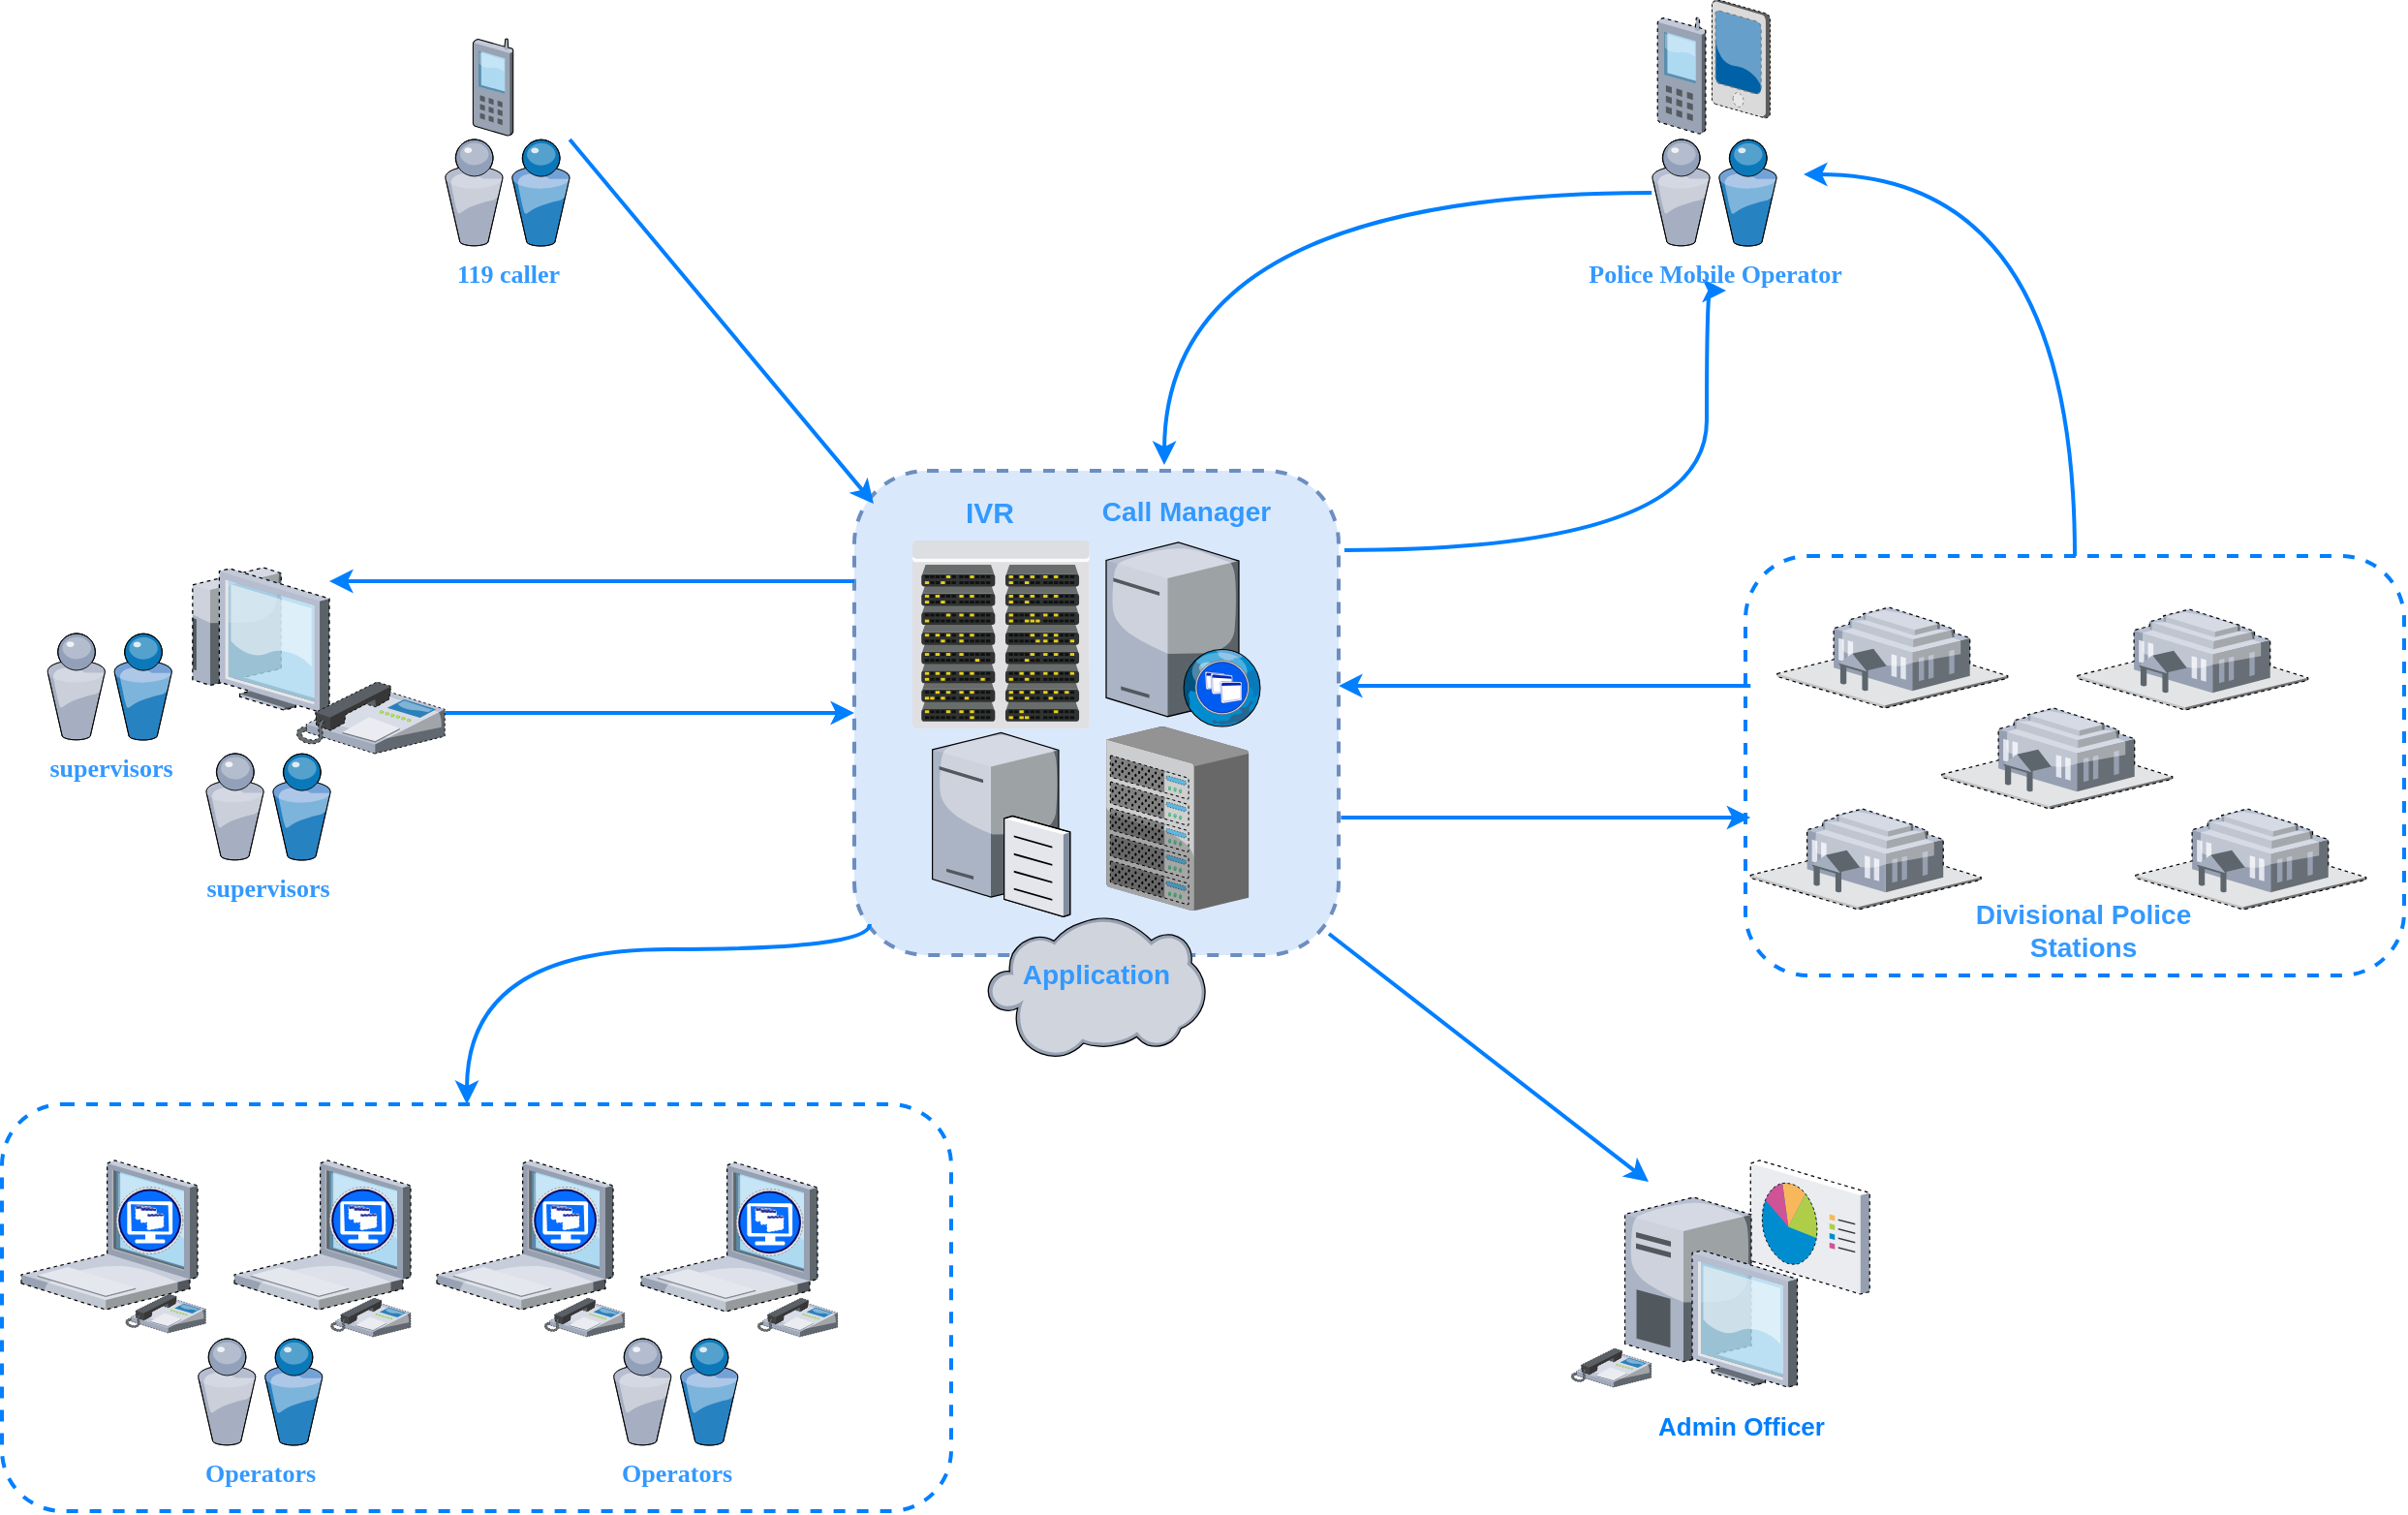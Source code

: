 <mxfile version="13.5.8" type="device"><diagram name="Page-1" id="822b0af5-4adb-64df-f703-e8dfc1f81529"><mxGraphModel dx="1422" dy="794" grid="1" gridSize="10" guides="1" tooltips="1" connect="1" arrows="1" fold="1" page="1" pageScale="1" pageWidth="1100" pageHeight="850" math="0" shadow="0"><root><mxCell id="0"/><mxCell id="1" parent="0"/><mxCell id="gbQOCRaBtZ5Xk_whmbIu-21" value="" style="whiteSpace=wrap;html=1;aspect=fixed;dashed=1;strokeWidth=2;fillColor=#dae8fc;strokeColor=#6c8ebf;rounded=1;" vertex="1" parent="1"><mxGeometry x="480" y="273" width="250" height="250" as="geometry"/></mxCell><mxCell id="gbQOCRaBtZ5Xk_whmbIu-88" value="" style="rounded=1;whiteSpace=wrap;html=1;dashed=1;strokeWidth=2;strokeColor=#007FFF;" vertex="1" parent="1"><mxGeometry x="40" y="600" width="490" height="210" as="geometry"/></mxCell><mxCell id="gbQOCRaBtZ5Xk_whmbIu-92" style="edgeStyle=orthogonalEdgeStyle;curved=1;sketch=0;orthogonalLoop=1;jettySize=auto;html=1;strokeColor=#007FFF;strokeWidth=2;" edge="1" parent="1" source="gbQOCRaBtZ5Xk_whmbIu-86"><mxGeometry relative="1" as="geometry"><mxPoint x="970" y="120" as="targetPoint"/><Array as="points"><mxPoint x="1110" y="120"/></Array></mxGeometry></mxCell><mxCell id="gbQOCRaBtZ5Xk_whmbIu-86" value="" style="rounded=1;whiteSpace=wrap;html=1;dashed=1;strokeWidth=2;strokeColor=#007FFF;" vertex="1" parent="1"><mxGeometry x="940" y="317" width="340" height="216.5" as="geometry"/></mxCell><mxCell id="gbQOCRaBtZ5Xk_whmbIu-77" style="edgeStyle=orthogonalEdgeStyle;orthogonalLoop=1;jettySize=auto;html=1;curved=1;strokeWidth=2;exitX=1.012;exitY=0.164;exitDx=0;exitDy=0;exitPerimeter=0;strokeColor=#007FFF;" edge="1" parent="1" source="gbQOCRaBtZ5Xk_whmbIu-21"><mxGeometry relative="1" as="geometry"><mxPoint x="930" y="180" as="targetPoint"/><Array as="points"><mxPoint x="920" y="314"/><mxPoint x="920" y="180"/></Array></mxGeometry></mxCell><mxCell id="gbQOCRaBtZ5Xk_whmbIu-78" style="edgeStyle=orthogonalEdgeStyle;curved=1;orthogonalLoop=1;jettySize=auto;html=1;strokeWidth=2;strokeColor=#007FFF;" edge="1" parent="1" source="gbQOCRaBtZ5Xk_whmbIu-21" target="gbQOCRaBtZ5Xk_whmbIu-41"><mxGeometry relative="1" as="geometry"><Array as="points"><mxPoint x="310" y="330"/><mxPoint x="310" y="330"/></Array></mxGeometry></mxCell><mxCell id="gbQOCRaBtZ5Xk_whmbIu-79" style="edgeStyle=orthogonalEdgeStyle;curved=1;orthogonalLoop=1;jettySize=auto;html=1;strokeWidth=2;strokeColor=#007FFF;exitX=0.032;exitY=0.936;exitDx=0;exitDy=0;exitPerimeter=0;" edge="1" parent="1" source="gbQOCRaBtZ5Xk_whmbIu-21"><mxGeometry relative="1" as="geometry"><mxPoint x="280" y="600" as="targetPoint"/><Array as="points"><mxPoint x="488" y="520"/><mxPoint x="280" y="520"/></Array></mxGeometry></mxCell><mxCell id="7d933b09d9755ecc-5" value="" style="verticalLabelPosition=bottom;aspect=fixed;html=1;verticalAlign=top;strokeColor=none;shape=mxgraph.citrix.file_server;rounded=0;shadow=0;comic=0;fontFamily=Verdana;" parent="1" vertex="1"><mxGeometry x="520.31" y="406" width="71" height="97" as="geometry"/></mxCell><mxCell id="7d933b09d9755ecc-6" value="&lt;font color=&quot;#3399ff&quot; style=&quot;font-size: 13px&quot;&gt;&lt;b&gt;Operators&lt;/b&gt;&lt;/font&gt;" style="verticalLabelPosition=bottom;aspect=fixed;html=1;verticalAlign=top;strokeColor=none;shape=mxgraph.citrix.users;rounded=0;shadow=0;comic=0;fontFamily=Verdana;" parent="1" vertex="1"><mxGeometry x="141" y="721" width="64.5" height="55" as="geometry"/></mxCell><mxCell id="7d933b09d9755ecc-16" value="&lt;font color=&quot;#3399ff&quot; size=&quot;1&quot;&gt;&lt;b style=&quot;font-size: 13px&quot;&gt;supervisors&lt;/b&gt;&lt;/font&gt;" style="verticalLabelPosition=bottom;aspect=fixed;html=1;verticalAlign=top;strokeColor=none;shape=mxgraph.citrix.users;rounded=0;shadow=0;comic=0;fontFamily=Verdana;" parent="1" vertex="1"><mxGeometry x="63.25" y="357" width="64.5" height="55" as="geometry"/></mxCell><mxCell id="gbQOCRaBtZ5Xk_whmbIu-11" value="" style="verticalLabelPosition=bottom;aspect=fixed;html=1;verticalAlign=top;strokeColor=none;align=center;outlineConnect=0;shape=mxgraph.citrix.cell_phone;" vertex="1" parent="1"><mxGeometry x="283.08" y="50" width="20.83" height="50" as="geometry"/></mxCell><mxCell id="gbQOCRaBtZ5Xk_whmbIu-19" value="" style="verticalLabelPosition=bottom;aspect=fixed;html=1;verticalAlign=top;strokeColor=none;align=center;outlineConnect=0;shape=mxgraph.citrix.datacenter;" vertex="1" parent="1"><mxGeometry x="510" y="309" width="91.61" height="97" as="geometry"/></mxCell><mxCell id="gbQOCRaBtZ5Xk_whmbIu-20" value="" style="verticalLabelPosition=bottom;aspect=fixed;html=1;verticalAlign=top;strokeColor=none;align=center;outlineConnect=0;shape=mxgraph.citrix.xenapp_web;" vertex="1" parent="1"><mxGeometry x="610" y="310" width="80.22" height="95" as="geometry"/></mxCell><mxCell id="gbQOCRaBtZ5Xk_whmbIu-22" value="&lt;font color=&quot;#3399ff&quot; style=&quot;font-size: 14px&quot;&gt;&lt;b&gt;Call Manager&lt;/b&gt;&lt;/font&gt;" style="text;html=1;strokeColor=none;fillColor=none;align=center;verticalAlign=middle;whiteSpace=wrap;rounded=0;" vertex="1" parent="1"><mxGeometry x="602.72" y="283.5" width="97.28" height="20" as="geometry"/></mxCell><mxCell id="gbQOCRaBtZ5Xk_whmbIu-23" value="&lt;b&gt;&lt;font style=&quot;font-size: 15px&quot; color=&quot;#3399ff&quot;&gt;IVR&lt;/font&gt;&lt;/b&gt;" style="text;html=1;strokeColor=none;fillColor=none;align=center;verticalAlign=middle;whiteSpace=wrap;rounded=0;" vertex="1" parent="1"><mxGeometry x="530" y="283.5" width="40" height="20" as="geometry"/></mxCell><mxCell id="gbQOCRaBtZ5Xk_whmbIu-24" value="" style="verticalLabelPosition=bottom;aspect=fixed;html=1;verticalAlign=top;strokeColor=none;align=center;outlineConnect=0;shape=mxgraph.citrix.cloud;" vertex="1" parent="1"><mxGeometry x="548.75" y="503" width="112.5" height="73.42" as="geometry"/></mxCell><mxCell id="gbQOCRaBtZ5Xk_whmbIu-26" value="&lt;b&gt;&lt;font style=&quot;font-size: 14px&quot; color=&quot;#3399ff&quot;&gt;Application&lt;/font&gt;&lt;/b&gt;" style="text;html=1;strokeColor=none;fillColor=none;align=center;verticalAlign=middle;whiteSpace=wrap;rounded=0;" vertex="1" parent="1"><mxGeometry x="585" y="523" width="40" height="20" as="geometry"/></mxCell><mxCell id="gbQOCRaBtZ5Xk_whmbIu-28" value="&lt;font color=&quot;#3399ff&quot;&gt;&lt;span style=&quot;font-size: 13px&quot;&gt;&lt;b&gt;119 caller&lt;/b&gt;&lt;/span&gt;&lt;/font&gt;" style="verticalLabelPosition=bottom;aspect=fixed;html=1;verticalAlign=top;strokeColor=none;shape=mxgraph.citrix.users;rounded=0;shadow=0;comic=0;fontFamily=Verdana;" vertex="1" parent="1"><mxGeometry x="268.58" y="102" width="64.5" height="55" as="geometry"/></mxCell><mxCell id="gbQOCRaBtZ5Xk_whmbIu-30" value="" style="verticalLabelPosition=bottom;aspect=fixed;html=1;verticalAlign=top;strokeColor=none;align=center;outlineConnect=0;shape=mxgraph.citrix.xenclient;dashed=1;" vertex="1" parent="1"><mxGeometry x="50" y="629" width="91" height="77" as="geometry"/></mxCell><mxCell id="gbQOCRaBtZ5Xk_whmbIu-31" value="" style="verticalLabelPosition=bottom;aspect=fixed;html=1;verticalAlign=top;strokeColor=none;align=center;outlineConnect=0;shape=mxgraph.citrix.xenclient;dashed=1;" vertex="1" parent="1"><mxGeometry x="160" y="629" width="91" height="77" as="geometry"/></mxCell><mxCell id="gbQOCRaBtZ5Xk_whmbIu-32" value="" style="verticalLabelPosition=bottom;aspect=fixed;html=1;verticalAlign=top;strokeColor=none;align=center;outlineConnect=0;shape=mxgraph.citrix.xenclient;dashed=1;" vertex="1" parent="1"><mxGeometry x="264.5" y="629" width="91" height="77" as="geometry"/></mxCell><mxCell id="gbQOCRaBtZ5Xk_whmbIu-33" value="" style="verticalLabelPosition=bottom;aspect=fixed;html=1;verticalAlign=top;strokeColor=none;align=center;outlineConnect=0;shape=mxgraph.citrix.xenclient;dashed=1;" vertex="1" parent="1"><mxGeometry x="370" y="630" width="91" height="77" as="geometry"/></mxCell><mxCell id="gbQOCRaBtZ5Xk_whmbIu-34" value="&lt;font color=&quot;#3399ff&quot; size=&quot;1&quot;&gt;&lt;b style=&quot;font-size: 13px&quot;&gt;Operators&lt;/b&gt;&lt;/font&gt;" style="verticalLabelPosition=bottom;aspect=fixed;html=1;verticalAlign=top;strokeColor=none;shape=mxgraph.citrix.users;rounded=0;shadow=0;comic=0;fontFamily=Verdana;" vertex="1" parent="1"><mxGeometry x="355.5" y="721" width="64.5" height="55" as="geometry"/></mxCell><mxCell id="gbQOCRaBtZ5Xk_whmbIu-35" value="" style="verticalLabelPosition=bottom;aspect=fixed;html=1;verticalAlign=top;strokeColor=none;align=center;outlineConnect=0;shape=mxgraph.citrix.government;dashed=1;" vertex="1" parent="1"><mxGeometry x="956.38" y="343.5" width="119" height="52" as="geometry"/></mxCell><mxCell id="gbQOCRaBtZ5Xk_whmbIu-36" value="" style="verticalLabelPosition=bottom;aspect=fixed;html=1;verticalAlign=top;strokeColor=none;align=center;outlineConnect=0;shape=mxgraph.citrix.government;dashed=1;" vertex="1" parent="1"><mxGeometry x="1041.38" y="395.5" width="119" height="52" as="geometry"/></mxCell><mxCell id="gbQOCRaBtZ5Xk_whmbIu-37" value="" style="verticalLabelPosition=bottom;aspect=fixed;html=1;verticalAlign=top;strokeColor=none;align=center;outlineConnect=0;shape=mxgraph.citrix.government;dashed=1;" vertex="1" parent="1"><mxGeometry x="1111.38" y="344.5" width="119" height="52" as="geometry"/></mxCell><mxCell id="gbQOCRaBtZ5Xk_whmbIu-38" value="" style="verticalLabelPosition=bottom;aspect=fixed;html=1;verticalAlign=top;strokeColor=none;align=center;outlineConnect=0;shape=mxgraph.citrix.government;dashed=1;" vertex="1" parent="1"><mxGeometry x="942.63" y="447.5" width="119" height="52" as="geometry"/></mxCell><mxCell id="gbQOCRaBtZ5Xk_whmbIu-39" value="" style="verticalLabelPosition=bottom;aspect=fixed;html=1;verticalAlign=top;strokeColor=none;align=center;outlineConnect=0;shape=mxgraph.citrix.government;dashed=1;" vertex="1" parent="1"><mxGeometry x="1141.38" y="447.5" width="119" height="52" as="geometry"/></mxCell><mxCell id="gbQOCRaBtZ5Xk_whmbIu-41" value="" style="verticalLabelPosition=bottom;aspect=fixed;html=1;verticalAlign=top;strokeColor=none;align=center;outlineConnect=0;shape=mxgraph.citrix.thin_client;dashed=1;" vertex="1" parent="1"><mxGeometry x="134.5" y="323" width="74.5" height="74.5" as="geometry"/></mxCell><mxCell id="gbQOCRaBtZ5Xk_whmbIu-42" value="&lt;font color=&quot;#3399ff&quot; size=&quot;1&quot;&gt;&lt;b style=&quot;font-size: 13px&quot;&gt;supervisors&lt;/b&gt;&lt;/font&gt;" style="verticalLabelPosition=bottom;aspect=fixed;html=1;verticalAlign=top;strokeColor=none;shape=mxgraph.citrix.users;rounded=0;shadow=0;comic=0;fontFamily=Verdana;" vertex="1" parent="1"><mxGeometry x="145.15" y="419" width="64.5" height="55" as="geometry"/></mxCell><mxCell id="gbQOCRaBtZ5Xk_whmbIu-43" value="&lt;font color=&quot;#3399ff&quot; size=&quot;1&quot;&gt;&lt;b style=&quot;font-size: 14px&quot;&gt;Divisional Police Stations&lt;/b&gt;&lt;/font&gt;" style="text;html=1;strokeColor=none;fillColor=none;align=center;verticalAlign=middle;whiteSpace=wrap;rounded=0;dashed=1;" vertex="1" parent="1"><mxGeometry x="1041.38" y="499.5" width="147.25" height="20" as="geometry"/></mxCell><mxCell id="gbQOCRaBtZ5Xk_whmbIu-44" value="" style="verticalLabelPosition=bottom;aspect=fixed;html=1;verticalAlign=top;strokeColor=none;align=center;outlineConnect=0;shape=mxgraph.citrix.ip_phone;dashed=1;" vertex="1" parent="1"><mxGeometry x="850" y="726" width="41.35" height="20" as="geometry"/></mxCell><mxCell id="gbQOCRaBtZ5Xk_whmbIu-45" value="" style="verticalLabelPosition=bottom;aspect=fixed;html=1;verticalAlign=top;strokeColor=none;align=center;outlineConnect=0;shape=mxgraph.citrix.ip_phone;dashed=1;" vertex="1" parent="1"><mxGeometry x="209.65" y="700" width="41.35" height="20" as="geometry"/></mxCell><mxCell id="gbQOCRaBtZ5Xk_whmbIu-46" value="" style="verticalLabelPosition=bottom;aspect=fixed;html=1;verticalAlign=top;strokeColor=none;align=center;outlineConnect=0;shape=mxgraph.citrix.ip_phone;dashed=1;" vertex="1" parent="1"><mxGeometry x="320" y="700" width="41.35" height="20" as="geometry"/></mxCell><mxCell id="gbQOCRaBtZ5Xk_whmbIu-47" value="" style="verticalLabelPosition=bottom;aspect=fixed;html=1;verticalAlign=top;strokeColor=none;align=center;outlineConnect=0;shape=mxgraph.citrix.ip_phone;dashed=1;" vertex="1" parent="1"><mxGeometry x="430" y="700" width="41.35" height="20" as="geometry"/></mxCell><mxCell id="gbQOCRaBtZ5Xk_whmbIu-82" style="edgeStyle=orthogonalEdgeStyle;curved=1;orthogonalLoop=1;jettySize=auto;html=1;entryX=0;entryY=0.5;entryDx=0;entryDy=0;strokeWidth=2;strokeColor=#007FFF;" edge="1" parent="1" source="gbQOCRaBtZ5Xk_whmbIu-48" target="gbQOCRaBtZ5Xk_whmbIu-21"><mxGeometry relative="1" as="geometry"><Array as="points"><mxPoint x="320" y="398"/><mxPoint x="320" y="398"/></Array></mxGeometry></mxCell><mxCell id="gbQOCRaBtZ5Xk_whmbIu-48" value="" style="verticalLabelPosition=bottom;aspect=fixed;html=1;verticalAlign=top;strokeColor=none;align=center;outlineConnect=0;shape=mxgraph.citrix.ip_phone;dashed=1;" vertex="1" parent="1"><mxGeometry x="192.08" y="382" width="76.5" height="37" as="geometry"/></mxCell><mxCell id="gbQOCRaBtZ5Xk_whmbIu-56" value="" style="verticalLabelPosition=bottom;aspect=fixed;html=1;verticalAlign=top;strokeColor=none;align=center;outlineConnect=0;shape=mxgraph.citrix.chassis;dashed=1;" vertex="1" parent="1"><mxGeometry x="610" y="405" width="73.59" height="95" as="geometry"/></mxCell><mxCell id="gbQOCRaBtZ5Xk_whmbIu-76" style="edgeStyle=orthogonalEdgeStyle;curved=1;rounded=0;orthogonalLoop=1;jettySize=auto;html=1;strokeWidth=2;strokeColor=#007FFF;" edge="1" parent="1" source="gbQOCRaBtZ5Xk_whmbIu-59"><mxGeometry relative="1" as="geometry"><mxPoint x="640" y="270" as="targetPoint"/></mxGeometry></mxCell><mxCell id="gbQOCRaBtZ5Xk_whmbIu-59" value="&lt;font color=&quot;#3399ff&quot;&gt;&lt;span style=&quot;font-size: 13px&quot;&gt;&lt;b&gt;Police Mobile Operator&lt;/b&gt;&lt;/span&gt;&lt;/font&gt;" style="verticalLabelPosition=bottom;aspect=fixed;html=1;verticalAlign=top;strokeColor=none;shape=mxgraph.citrix.users;rounded=0;shadow=0;comic=0;fontFamily=Verdana;" vertex="1" parent="1"><mxGeometry x="891.62" y="102" width="64.5" height="55" as="geometry"/></mxCell><mxCell id="gbQOCRaBtZ5Xk_whmbIu-60" value="" style="verticalLabelPosition=bottom;aspect=fixed;html=1;verticalAlign=top;strokeColor=none;align=center;outlineConnect=0;shape=mxgraph.citrix.reporting;dashed=1;" vertex="1" parent="1"><mxGeometry x="942.63" y="629" width="61.5" height="69" as="geometry"/></mxCell><mxCell id="gbQOCRaBtZ5Xk_whmbIu-61" value="" style="verticalLabelPosition=bottom;aspect=fixed;html=1;verticalAlign=top;strokeColor=none;align=center;outlineConnect=0;shape=mxgraph.citrix.pda;dashed=1;" vertex="1" parent="1"><mxGeometry x="922.75" y="30" width="30" height="61" as="geometry"/></mxCell><mxCell id="gbQOCRaBtZ5Xk_whmbIu-62" value="" style="verticalLabelPosition=bottom;aspect=fixed;html=1;verticalAlign=top;strokeColor=none;align=center;outlineConnect=0;shape=mxgraph.citrix.cell_phone;dashed=1;" vertex="1" parent="1"><mxGeometry x="894.5" y="39" width="25" height="60" as="geometry"/></mxCell><mxCell id="gbQOCRaBtZ5Xk_whmbIu-71" value="" style="verticalLabelPosition=bottom;aspect=fixed;html=1;verticalAlign=top;strokeColor=none;align=center;outlineConnect=0;shape=mxgraph.citrix.desktop;dashed=1;" vertex="1" parent="1"><mxGeometry x="877.76" y="648" width="89" height="98" as="geometry"/></mxCell><mxCell id="gbQOCRaBtZ5Xk_whmbIu-73" value="&lt;font style=&quot;font-size: 13px&quot; color=&quot;#007fff&quot;&gt;&lt;b&gt;Admin Officer&lt;/b&gt;&lt;/font&gt;" style="text;html=1;strokeColor=none;fillColor=none;align=center;verticalAlign=middle;whiteSpace=wrap;rounded=0;dashed=1;" vertex="1" parent="1"><mxGeometry x="882.75" y="756" width="110" height="20" as="geometry"/></mxCell><mxCell id="gbQOCRaBtZ5Xk_whmbIu-81" value="" style="verticalLabelPosition=bottom;aspect=fixed;html=1;verticalAlign=top;strokeColor=none;align=center;outlineConnect=0;shape=mxgraph.citrix.ip_phone;dashed=1;" vertex="1" parent="1"><mxGeometry x="103.8" y="698" width="41.35" height="20" as="geometry"/></mxCell><mxCell id="gbQOCRaBtZ5Xk_whmbIu-83" value="" style="endArrow=classic;html=1;strokeWidth=2;exitX=0.98;exitY=0.956;exitDx=0;exitDy=0;exitPerimeter=0;strokeColor=#007FFF;" edge="1" parent="1" source="gbQOCRaBtZ5Xk_whmbIu-21"><mxGeometry width="50" height="50" relative="1" as="geometry"><mxPoint x="620" y="630" as="sourcePoint"/><mxPoint x="890" y="640" as="targetPoint"/></mxGeometry></mxCell><mxCell id="gbQOCRaBtZ5Xk_whmbIu-84" value="" style="endArrow=classic;html=1;strokeWidth=2;entryX=0.04;entryY=0.068;entryDx=0;entryDy=0;entryPerimeter=0;strokeColor=#007FFF;" edge="1" parent="1" target="gbQOCRaBtZ5Xk_whmbIu-21"><mxGeometry width="50" height="50" relative="1" as="geometry"><mxPoint x="333.08" y="102" as="sourcePoint"/><mxPoint x="463.08" y="252" as="targetPoint"/></mxGeometry></mxCell><mxCell id="gbQOCRaBtZ5Xk_whmbIu-93" style="edgeStyle=orthogonalEdgeStyle;curved=1;orthogonalLoop=1;jettySize=auto;html=1;entryX=0;entryY=0.5;entryDx=0;entryDy=0;strokeWidth=2;strokeColor=#007FFF;" edge="1" parent="1"><mxGeometry relative="1" as="geometry"><mxPoint x="731.21" y="452" as="sourcePoint"/><mxPoint x="942.63" y="452" as="targetPoint"/><Array as="points"><mxPoint x="782.63" y="452"/><mxPoint x="782.63" y="452"/></Array></mxGeometry></mxCell><mxCell id="gbQOCRaBtZ5Xk_whmbIu-94" style="edgeStyle=orthogonalEdgeStyle;curved=1;orthogonalLoop=1;jettySize=auto;html=1;strokeWidth=2;strokeColor=#007FFF;" edge="1" parent="1"><mxGeometry relative="1" as="geometry"><mxPoint x="942.63" y="384" as="sourcePoint"/><mxPoint x="730" y="384" as="targetPoint"/><Array as="points"><mxPoint x="772.63" y="384"/><mxPoint x="772.63" y="384"/></Array></mxGeometry></mxCell></root></mxGraphModel></diagram></mxfile>